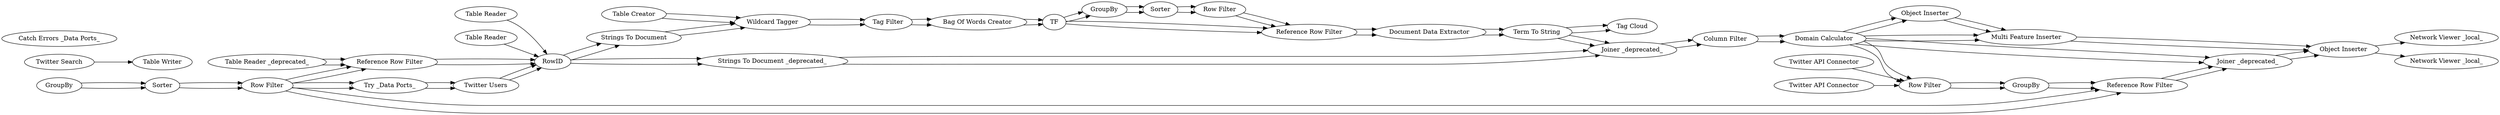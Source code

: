 digraph {
	1 [label="Twitter API Connector"]
	2 [label="Twitter Search"]
	3 [label="Table Writer"]
	4 [label="Table Reader"]
	5 [label="Strings To Document _deprecated_"]
	7 [label="Tag Cloud"]
	21 [label="Joiner _deprecated_"]
	51 [label=RowID]
	108 [label="Column Filter"]
	10 [label="Table Creator"]
	13 [label=TF]
	14 [label=GroupBy]
	17 [label=Sorter]
	18 [label="Row Filter"]
	19 [label="Reference Row Filter"]
	50 [label="Term To String"]
	53 [label="Wildcard Tagger"]
	54 [label="Tag Filter"]
	55 [label="Bag Of Words Creator"]
	56 [label="Document Data Extractor"]
	111 [label="Domain Calculator"]
	112 [label="Strings To Document"]
	162 [label="Network Viewer _local_"]
	82 [label="Twitter Users"]
	146 [label=GroupBy]
	153 [label="Object Inserter"]
	158 [label=GroupBy]
	159 [label=Sorter]
	160 [label="Row Filter"]
	161 [label="Reference Row Filter"]
	165 [label="Row Filter"]
	167 [label="Joiner _deprecated_"]
	169 [label="Multi Feature Inserter"]
	200 [label="Object Inserter"]
	202 [label="Try _Data Ports_"]
	203 [label="Catch Errors _Data Ports_"]
	172 [label="Reference Row Filter"]
	173 [label="Table Reader _deprecated_"]
	5 [label="Strings To Document _deprecated_"]
	7 [label="Tag Cloud"]
	21 [label="Joiner _deprecated_"]
	51 [label=RowID]
	108 [label="Column Filter"]
	10 [label="Table Creator"]
	13 [label=TF]
	14 [label=GroupBy]
	17 [label=Sorter]
	18 [label="Row Filter"]
	19 [label="Reference Row Filter"]
	50 [label="Term To String"]
	53 [label="Wildcard Tagger"]
	54 [label="Tag Filter"]
	55 [label="Bag Of Words Creator"]
	56 [label="Document Data Extractor"]
	111 [label="Domain Calculator"]
	112 [label="Strings To Document"]
	205 [label="Table Reader"]
	82 [label="Twitter Users"]
	146 [label=GroupBy]
	153 [label="Object Inserter"]
	158 [label=GroupBy]
	159 [label=Sorter]
	160 [label="Row Filter"]
	161 [label="Reference Row Filter"]
	165 [label="Row Filter"]
	167 [label="Joiner _deprecated_"]
	169 [label="Multi Feature Inserter"]
	200 [label="Object Inserter"]
	202 [label="Try _Data Ports_"]
	203 [label="Catch Errors _Data Ports_"]
	172 [label="Reference Row Filter"]
	173 [label="Table Reader _deprecated_"]
	207 [label="Twitter API Connector"]
	209 [label="Network Viewer _local_"]
	10 -> 53
	13 -> 14
	13 -> 19
	14 -> 17
	17 -> 18
	18 -> 19
	19 -> 56
	53 -> 54
	54 -> 55
	55 -> 13
	56 -> 50
	5 -> 21
	21 -> 108
	51 -> 112
	51 -> 5
	108 -> 111
	50 -> 7
	50 -> 21
	112 -> 53
	173 -> 172
	82 -> 51
	146 -> 161
	158 -> 159
	159 -> 160
	160 -> 161
	160 -> 202
	160 -> 172
	161 -> 167
	165 -> 146
	167 -> 153
	169 -> 153
	200 -> 169
	202 -> 82
	111 -> 169
	111 -> 200
	111 -> 167
	172 -> 51
	10 -> 53
	13 -> 14
	13 -> 19
	14 -> 17
	17 -> 18
	18 -> 19
	19 -> 56
	53 -> 54
	54 -> 55
	55 -> 13
	56 -> 50
	5 -> 21
	21 -> 108
	51 -> 112
	51 -> 5
	108 -> 111
	50 -> 7
	50 -> 21
	112 -> 53
	173 -> 172
	82 -> 51
	146 -> 161
	158 -> 159
	159 -> 160
	160 -> 161
	160 -> 202
	160 -> 172
	161 -> 167
	165 -> 146
	167 -> 153
	169 -> 153
	200 -> 169
	202 -> 82
	111 -> 169
	111 -> 200
	111 -> 167
	172 -> 51
	1 -> 165
	2 -> 3
	4 -> 51
	111 -> 165
	153 -> 162
	111 -> 165
	205 -> 51
	153 -> 209
	207 -> 165
	rankdir=LR
}
